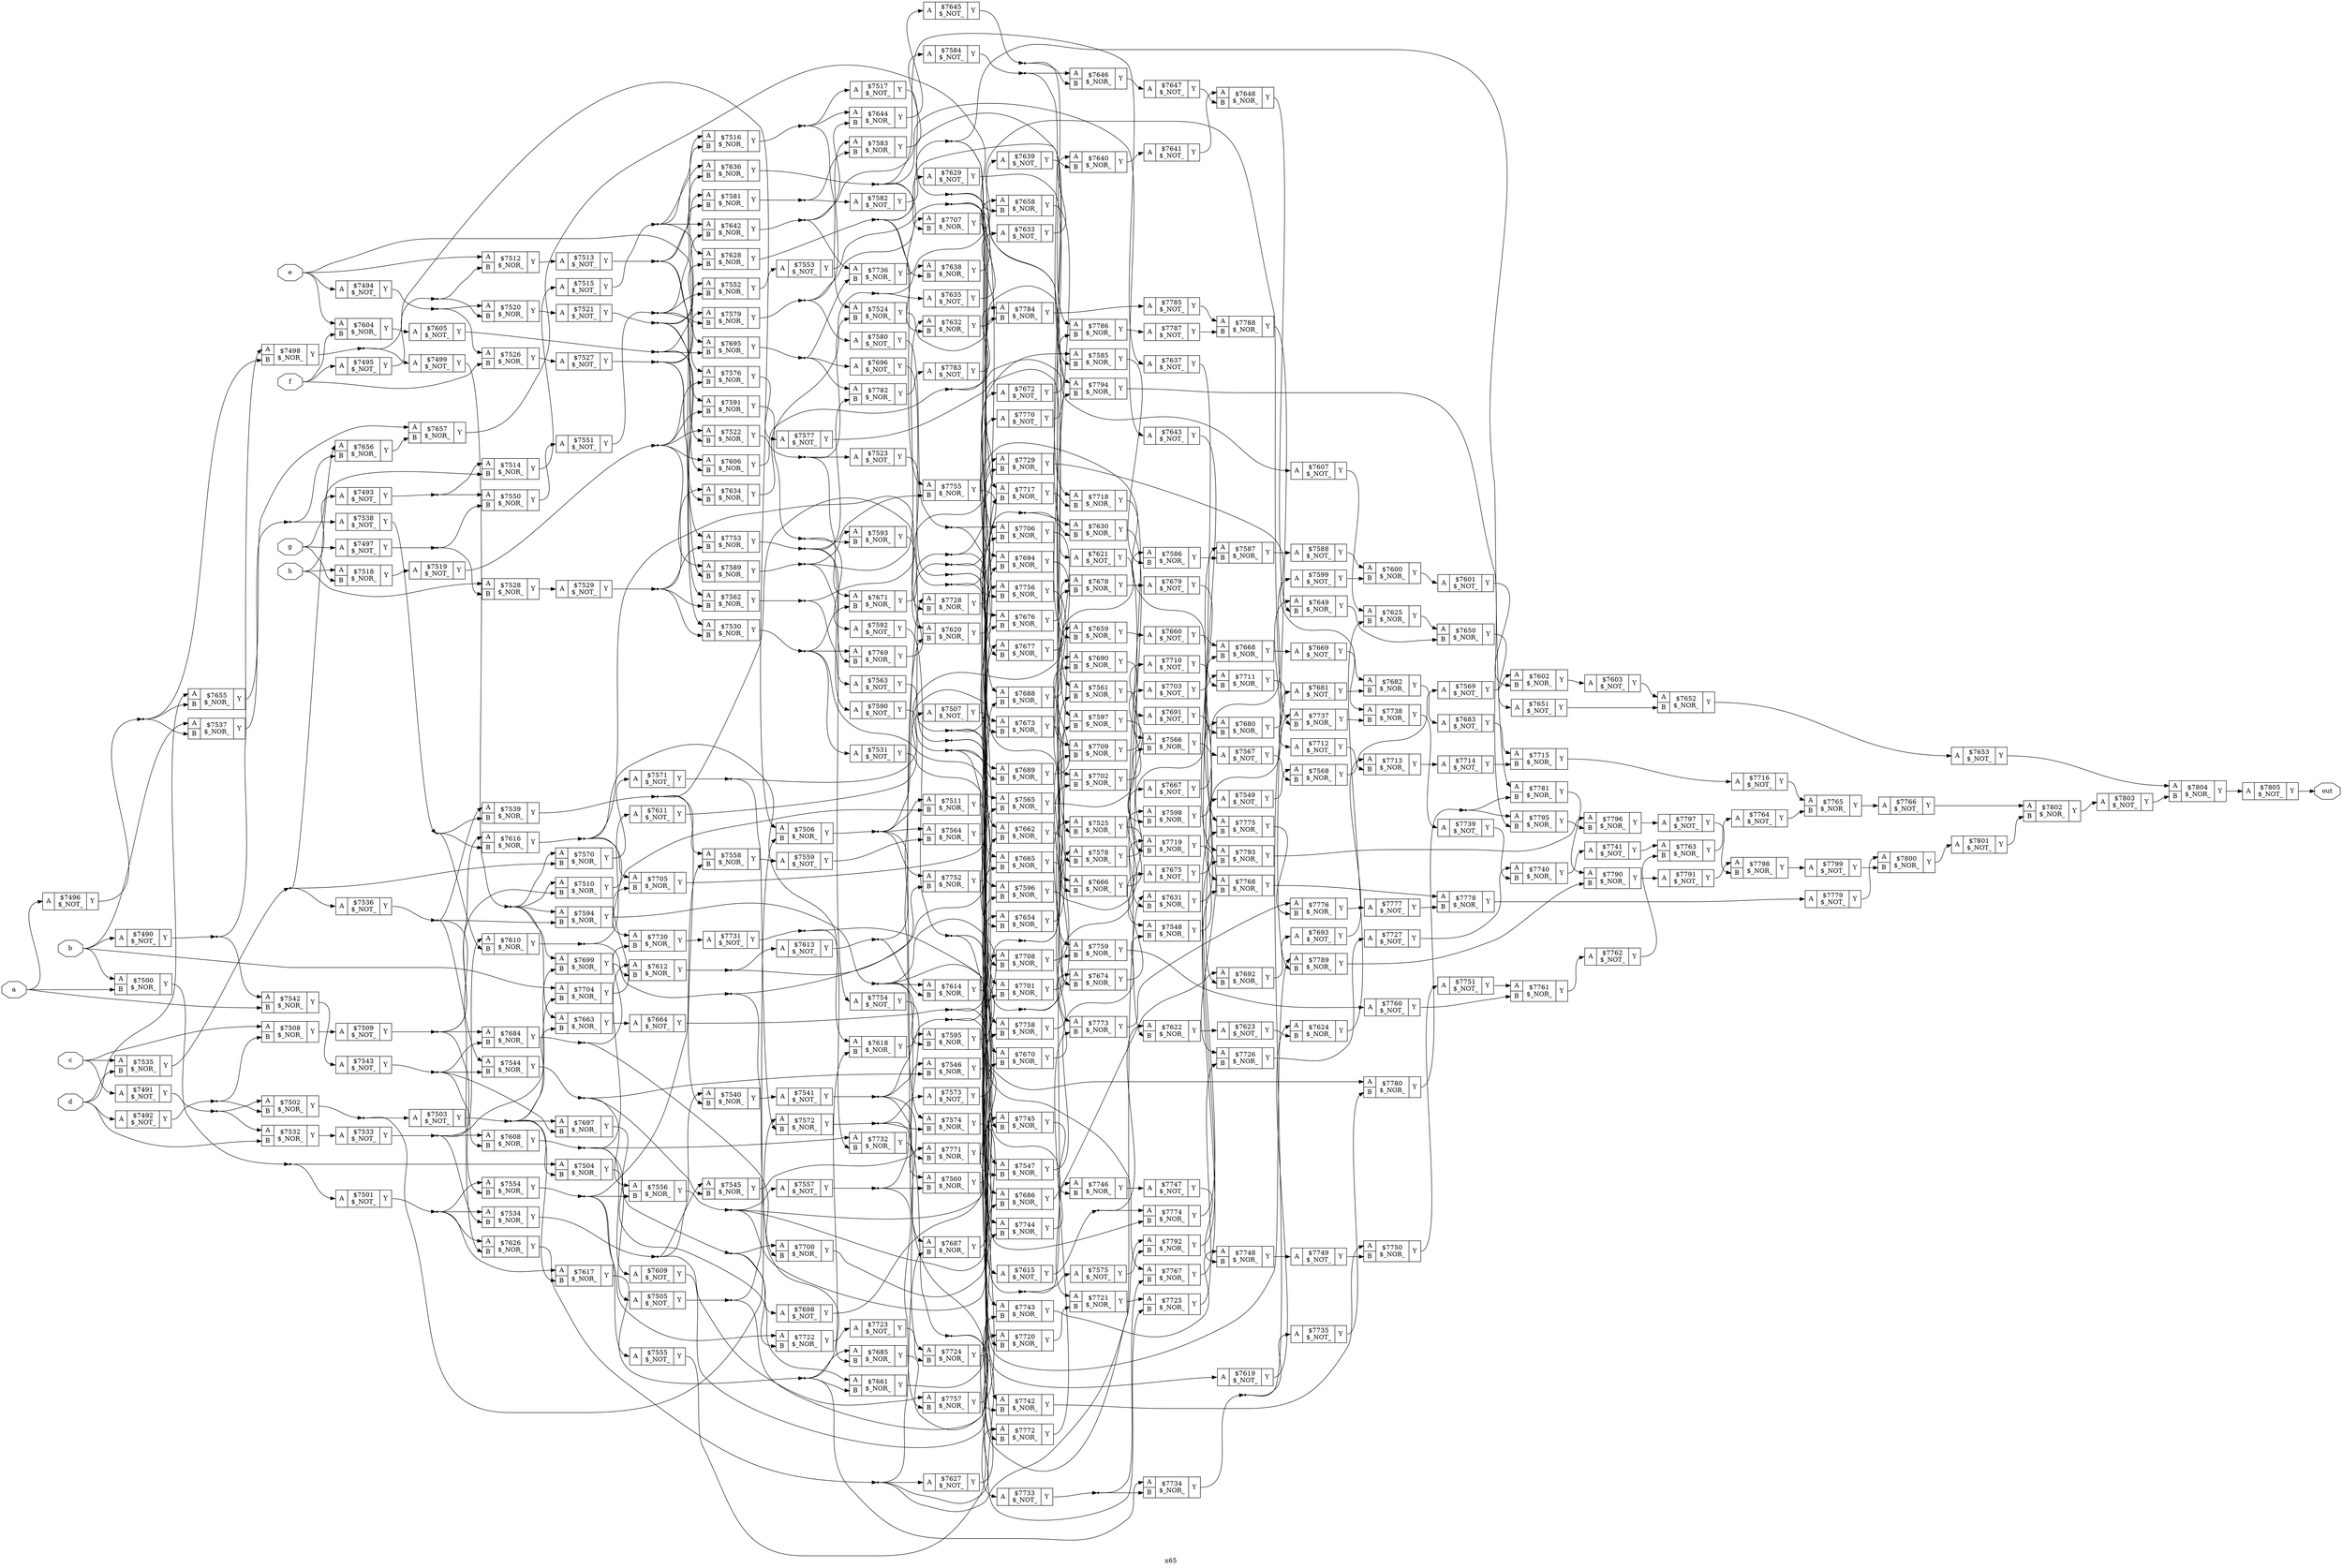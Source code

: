 digraph "x65" {
label="x65";
rankdir="LR";
remincross=true;
n316 [ shape=octagon, label="a", color="black", fontcolor="black" ];
n317 [ shape=octagon, label="b", color="black", fontcolor="black" ];
n318 [ shape=octagon, label="c", color="black", fontcolor="black" ];
n319 [ shape=octagon, label="d", color="black", fontcolor="black" ];
n320 [ shape=octagon, label="e", color="black", fontcolor="black" ];
n321 [ shape=octagon, label="f", color="black", fontcolor="black" ];
n322 [ shape=octagon, label="g", color="black", fontcolor="black" ];
n323 [ shape=octagon, label="h", color="black", fontcolor="black" ];
n324 [ shape=octagon, label="out", color="black", fontcolor="black" ];
c327 [ shape=record, label="{{<p325> A}|$7490\n$_NOT_|{<p326> Y}}" ];
c328 [ shape=record, label="{{<p325> A}|$7491\n$_NOT_|{<p326> Y}}" ];
c329 [ shape=record, label="{{<p325> A}|$7492\n$_NOT_|{<p326> Y}}" ];
c330 [ shape=record, label="{{<p325> A}|$7493\n$_NOT_|{<p326> Y}}" ];
c331 [ shape=record, label="{{<p325> A}|$7494\n$_NOT_|{<p326> Y}}" ];
c332 [ shape=record, label="{{<p325> A}|$7495\n$_NOT_|{<p326> Y}}" ];
c333 [ shape=record, label="{{<p325> A}|$7496\n$_NOT_|{<p326> Y}}" ];
c334 [ shape=record, label="{{<p325> A}|$7497\n$_NOT_|{<p326> Y}}" ];
c336 [ shape=record, label="{{<p325> A|<p335> B}|$7498\n$_NOR_|{<p326> Y}}" ];
c337 [ shape=record, label="{{<p325> A}|$7499\n$_NOT_|{<p326> Y}}" ];
c338 [ shape=record, label="{{<p325> A|<p335> B}|$7500\n$_NOR_|{<p326> Y}}" ];
c339 [ shape=record, label="{{<p325> A}|$7501\n$_NOT_|{<p326> Y}}" ];
c340 [ shape=record, label="{{<p325> A|<p335> B}|$7502\n$_NOR_|{<p326> Y}}" ];
c341 [ shape=record, label="{{<p325> A}|$7503\n$_NOT_|{<p326> Y}}" ];
c342 [ shape=record, label="{{<p325> A|<p335> B}|$7504\n$_NOR_|{<p326> Y}}" ];
c343 [ shape=record, label="{{<p325> A}|$7505\n$_NOT_|{<p326> Y}}" ];
c344 [ shape=record, label="{{<p325> A|<p335> B}|$7506\n$_NOR_|{<p326> Y}}" ];
c345 [ shape=record, label="{{<p325> A}|$7507\n$_NOT_|{<p326> Y}}" ];
c346 [ shape=record, label="{{<p325> A|<p335> B}|$7508\n$_NOR_|{<p326> Y}}" ];
c347 [ shape=record, label="{{<p325> A}|$7509\n$_NOT_|{<p326> Y}}" ];
c348 [ shape=record, label="{{<p325> A|<p335> B}|$7510\n$_NOR_|{<p326> Y}}" ];
c349 [ shape=record, label="{{<p325> A|<p335> B}|$7511\n$_NOR_|{<p326> Y}}" ];
c350 [ shape=record, label="{{<p325> A|<p335> B}|$7512\n$_NOR_|{<p326> Y}}" ];
c351 [ shape=record, label="{{<p325> A}|$7513\n$_NOT_|{<p326> Y}}" ];
c352 [ shape=record, label="{{<p325> A|<p335> B}|$7514\n$_NOR_|{<p326> Y}}" ];
c353 [ shape=record, label="{{<p325> A}|$7515\n$_NOT_|{<p326> Y}}" ];
c354 [ shape=record, label="{{<p325> A|<p335> B}|$7516\n$_NOR_|{<p326> Y}}" ];
c355 [ shape=record, label="{{<p325> A}|$7517\n$_NOT_|{<p326> Y}}" ];
c356 [ shape=record, label="{{<p325> A|<p335> B}|$7518\n$_NOR_|{<p326> Y}}" ];
c357 [ shape=record, label="{{<p325> A}|$7519\n$_NOT_|{<p326> Y}}" ];
c358 [ shape=record, label="{{<p325> A|<p335> B}|$7520\n$_NOR_|{<p326> Y}}" ];
c359 [ shape=record, label="{{<p325> A}|$7521\n$_NOT_|{<p326> Y}}" ];
c360 [ shape=record, label="{{<p325> A|<p335> B}|$7522\n$_NOR_|{<p326> Y}}" ];
c361 [ shape=record, label="{{<p325> A}|$7523\n$_NOT_|{<p326> Y}}" ];
c362 [ shape=record, label="{{<p325> A|<p335> B}|$7524\n$_NOR_|{<p326> Y}}" ];
c363 [ shape=record, label="{{<p325> A|<p335> B}|$7525\n$_NOR_|{<p326> Y}}" ];
c364 [ shape=record, label="{{<p325> A|<p335> B}|$7526\n$_NOR_|{<p326> Y}}" ];
c365 [ shape=record, label="{{<p325> A}|$7527\n$_NOT_|{<p326> Y}}" ];
c366 [ shape=record, label="{{<p325> A|<p335> B}|$7528\n$_NOR_|{<p326> Y}}" ];
c367 [ shape=record, label="{{<p325> A}|$7529\n$_NOT_|{<p326> Y}}" ];
c368 [ shape=record, label="{{<p325> A|<p335> B}|$7530\n$_NOR_|{<p326> Y}}" ];
c369 [ shape=record, label="{{<p325> A}|$7531\n$_NOT_|{<p326> Y}}" ];
c370 [ shape=record, label="{{<p325> A|<p335> B}|$7532\n$_NOR_|{<p326> Y}}" ];
c371 [ shape=record, label="{{<p325> A}|$7533\n$_NOT_|{<p326> Y}}" ];
c372 [ shape=record, label="{{<p325> A|<p335> B}|$7534\n$_NOR_|{<p326> Y}}" ];
c373 [ shape=record, label="{{<p325> A|<p335> B}|$7535\n$_NOR_|{<p326> Y}}" ];
c374 [ shape=record, label="{{<p325> A}|$7536\n$_NOT_|{<p326> Y}}" ];
c375 [ shape=record, label="{{<p325> A|<p335> B}|$7537\n$_NOR_|{<p326> Y}}" ];
c376 [ shape=record, label="{{<p325> A}|$7538\n$_NOT_|{<p326> Y}}" ];
c377 [ shape=record, label="{{<p325> A|<p335> B}|$7539\n$_NOR_|{<p326> Y}}" ];
c378 [ shape=record, label="{{<p325> A|<p335> B}|$7540\n$_NOR_|{<p326> Y}}" ];
c379 [ shape=record, label="{{<p325> A}|$7541\n$_NOT_|{<p326> Y}}" ];
c380 [ shape=record, label="{{<p325> A|<p335> B}|$7542\n$_NOR_|{<p326> Y}}" ];
c381 [ shape=record, label="{{<p325> A}|$7543\n$_NOT_|{<p326> Y}}" ];
c382 [ shape=record, label="{{<p325> A|<p335> B}|$7544\n$_NOR_|{<p326> Y}}" ];
c383 [ shape=record, label="{{<p325> A|<p335> B}|$7545\n$_NOR_|{<p326> Y}}" ];
c384 [ shape=record, label="{{<p325> A|<p335> B}|$7546\n$_NOR_|{<p326> Y}}" ];
c385 [ shape=record, label="{{<p325> A|<p335> B}|$7547\n$_NOR_|{<p326> Y}}" ];
c386 [ shape=record, label="{{<p325> A|<p335> B}|$7548\n$_NOR_|{<p326> Y}}" ];
c387 [ shape=record, label="{{<p325> A}|$7549\n$_NOT_|{<p326> Y}}" ];
c388 [ shape=record, label="{{<p325> A|<p335> B}|$7550\n$_NOR_|{<p326> Y}}" ];
c389 [ shape=record, label="{{<p325> A}|$7551\n$_NOT_|{<p326> Y}}" ];
c390 [ shape=record, label="{{<p325> A|<p335> B}|$7552\n$_NOR_|{<p326> Y}}" ];
c391 [ shape=record, label="{{<p325> A}|$7553\n$_NOT_|{<p326> Y}}" ];
c392 [ shape=record, label="{{<p325> A|<p335> B}|$7554\n$_NOR_|{<p326> Y}}" ];
c393 [ shape=record, label="{{<p325> A}|$7555\n$_NOT_|{<p326> Y}}" ];
c394 [ shape=record, label="{{<p325> A|<p335> B}|$7556\n$_NOR_|{<p326> Y}}" ];
c395 [ shape=record, label="{{<p325> A}|$7557\n$_NOT_|{<p326> Y}}" ];
c396 [ shape=record, label="{{<p325> A|<p335> B}|$7558\n$_NOR_|{<p326> Y}}" ];
c397 [ shape=record, label="{{<p325> A}|$7559\n$_NOT_|{<p326> Y}}" ];
c398 [ shape=record, label="{{<p325> A|<p335> B}|$7560\n$_NOR_|{<p326> Y}}" ];
c399 [ shape=record, label="{{<p325> A|<p335> B}|$7561\n$_NOR_|{<p326> Y}}" ];
c400 [ shape=record, label="{{<p325> A|<p335> B}|$7562\n$_NOR_|{<p326> Y}}" ];
c401 [ shape=record, label="{{<p325> A}|$7563\n$_NOT_|{<p326> Y}}" ];
c402 [ shape=record, label="{{<p325> A|<p335> B}|$7564\n$_NOR_|{<p326> Y}}" ];
c403 [ shape=record, label="{{<p325> A|<p335> B}|$7565\n$_NOR_|{<p326> Y}}" ];
c404 [ shape=record, label="{{<p325> A|<p335> B}|$7566\n$_NOR_|{<p326> Y}}" ];
c405 [ shape=record, label="{{<p325> A}|$7567\n$_NOT_|{<p326> Y}}" ];
c406 [ shape=record, label="{{<p325> A|<p335> B}|$7568\n$_NOR_|{<p326> Y}}" ];
c407 [ shape=record, label="{{<p325> A}|$7569\n$_NOT_|{<p326> Y}}" ];
c408 [ shape=record, label="{{<p325> A|<p335> B}|$7570\n$_NOR_|{<p326> Y}}" ];
c409 [ shape=record, label="{{<p325> A}|$7571\n$_NOT_|{<p326> Y}}" ];
c410 [ shape=record, label="{{<p325> A|<p335> B}|$7572\n$_NOR_|{<p326> Y}}" ];
c411 [ shape=record, label="{{<p325> A}|$7573\n$_NOT_|{<p326> Y}}" ];
c412 [ shape=record, label="{{<p325> A|<p335> B}|$7574\n$_NOR_|{<p326> Y}}" ];
c413 [ shape=record, label="{{<p325> A}|$7575\n$_NOT_|{<p326> Y}}" ];
c414 [ shape=record, label="{{<p325> A|<p335> B}|$7576\n$_NOR_|{<p326> Y}}" ];
c415 [ shape=record, label="{{<p325> A}|$7577\n$_NOT_|{<p326> Y}}" ];
c416 [ shape=record, label="{{<p325> A|<p335> B}|$7578\n$_NOR_|{<p326> Y}}" ];
c417 [ shape=record, label="{{<p325> A|<p335> B}|$7579\n$_NOR_|{<p326> Y}}" ];
c418 [ shape=record, label="{{<p325> A}|$7580\n$_NOT_|{<p326> Y}}" ];
c419 [ shape=record, label="{{<p325> A|<p335> B}|$7581\n$_NOR_|{<p326> Y}}" ];
c420 [ shape=record, label="{{<p325> A}|$7582\n$_NOT_|{<p326> Y}}" ];
c421 [ shape=record, label="{{<p325> A|<p335> B}|$7583\n$_NOR_|{<p326> Y}}" ];
c422 [ shape=record, label="{{<p325> A}|$7584\n$_NOT_|{<p326> Y}}" ];
c423 [ shape=record, label="{{<p325> A|<p335> B}|$7585\n$_NOR_|{<p326> Y}}" ];
c424 [ shape=record, label="{{<p325> A|<p335> B}|$7586\n$_NOR_|{<p326> Y}}" ];
c425 [ shape=record, label="{{<p325> A|<p335> B}|$7587\n$_NOR_|{<p326> Y}}" ];
c426 [ shape=record, label="{{<p325> A}|$7588\n$_NOT_|{<p326> Y}}" ];
c427 [ shape=record, label="{{<p325> A|<p335> B}|$7589\n$_NOR_|{<p326> Y}}" ];
c428 [ shape=record, label="{{<p325> A}|$7590\n$_NOT_|{<p326> Y}}" ];
c429 [ shape=record, label="{{<p325> A|<p335> B}|$7591\n$_NOR_|{<p326> Y}}" ];
c430 [ shape=record, label="{{<p325> A}|$7592\n$_NOT_|{<p326> Y}}" ];
c431 [ shape=record, label="{{<p325> A|<p335> B}|$7593\n$_NOR_|{<p326> Y}}" ];
c432 [ shape=record, label="{{<p325> A|<p335> B}|$7594\n$_NOR_|{<p326> Y}}" ];
c433 [ shape=record, label="{{<p325> A|<p335> B}|$7595\n$_NOR_|{<p326> Y}}" ];
c434 [ shape=record, label="{{<p325> A|<p335> B}|$7596\n$_NOR_|{<p326> Y}}" ];
c435 [ shape=record, label="{{<p325> A|<p335> B}|$7597\n$_NOR_|{<p326> Y}}" ];
c436 [ shape=record, label="{{<p325> A|<p335> B}|$7598\n$_NOR_|{<p326> Y}}" ];
c437 [ shape=record, label="{{<p325> A}|$7599\n$_NOT_|{<p326> Y}}" ];
c438 [ shape=record, label="{{<p325> A|<p335> B}|$7600\n$_NOR_|{<p326> Y}}" ];
c439 [ shape=record, label="{{<p325> A}|$7601\n$_NOT_|{<p326> Y}}" ];
c440 [ shape=record, label="{{<p325> A|<p335> B}|$7602\n$_NOR_|{<p326> Y}}" ];
c441 [ shape=record, label="{{<p325> A}|$7603\n$_NOT_|{<p326> Y}}" ];
c442 [ shape=record, label="{{<p325> A|<p335> B}|$7604\n$_NOR_|{<p326> Y}}" ];
c443 [ shape=record, label="{{<p325> A}|$7605\n$_NOT_|{<p326> Y}}" ];
c444 [ shape=record, label="{{<p325> A|<p335> B}|$7606\n$_NOR_|{<p326> Y}}" ];
c445 [ shape=record, label="{{<p325> A}|$7607\n$_NOT_|{<p326> Y}}" ];
c446 [ shape=record, label="{{<p325> A|<p335> B}|$7608\n$_NOR_|{<p326> Y}}" ];
c447 [ shape=record, label="{{<p325> A}|$7609\n$_NOT_|{<p326> Y}}" ];
c448 [ shape=record, label="{{<p325> A|<p335> B}|$7610\n$_NOR_|{<p326> Y}}" ];
c449 [ shape=record, label="{{<p325> A}|$7611\n$_NOT_|{<p326> Y}}" ];
c450 [ shape=record, label="{{<p325> A|<p335> B}|$7612\n$_NOR_|{<p326> Y}}" ];
c451 [ shape=record, label="{{<p325> A}|$7613\n$_NOT_|{<p326> Y}}" ];
c452 [ shape=record, label="{{<p325> A|<p335> B}|$7614\n$_NOR_|{<p326> Y}}" ];
c453 [ shape=record, label="{{<p325> A}|$7615\n$_NOT_|{<p326> Y}}" ];
c454 [ shape=record, label="{{<p325> A|<p335> B}|$7616\n$_NOR_|{<p326> Y}}" ];
c455 [ shape=record, label="{{<p325> A|<p335> B}|$7617\n$_NOR_|{<p326> Y}}" ];
c456 [ shape=record, label="{{<p325> A|<p335> B}|$7618\n$_NOR_|{<p326> Y}}" ];
c457 [ shape=record, label="{{<p325> A}|$7619\n$_NOT_|{<p326> Y}}" ];
c458 [ shape=record, label="{{<p325> A|<p335> B}|$7620\n$_NOR_|{<p326> Y}}" ];
c459 [ shape=record, label="{{<p325> A}|$7621\n$_NOT_|{<p326> Y}}" ];
c460 [ shape=record, label="{{<p325> A|<p335> B}|$7622\n$_NOR_|{<p326> Y}}" ];
c461 [ shape=record, label="{{<p325> A}|$7623\n$_NOT_|{<p326> Y}}" ];
c462 [ shape=record, label="{{<p325> A|<p335> B}|$7624\n$_NOR_|{<p326> Y}}" ];
c463 [ shape=record, label="{{<p325> A|<p335> B}|$7625\n$_NOR_|{<p326> Y}}" ];
c464 [ shape=record, label="{{<p325> A|<p335> B}|$7626\n$_NOR_|{<p326> Y}}" ];
c465 [ shape=record, label="{{<p325> A}|$7627\n$_NOT_|{<p326> Y}}" ];
c466 [ shape=record, label="{{<p325> A|<p335> B}|$7628\n$_NOR_|{<p326> Y}}" ];
c467 [ shape=record, label="{{<p325> A}|$7629\n$_NOT_|{<p326> Y}}" ];
c468 [ shape=record, label="{{<p325> A|<p335> B}|$7630\n$_NOR_|{<p326> Y}}" ];
c469 [ shape=record, label="{{<p325> A|<p335> B}|$7631\n$_NOR_|{<p326> Y}}" ];
c470 [ shape=record, label="{{<p325> A|<p335> B}|$7632\n$_NOR_|{<p326> Y}}" ];
c471 [ shape=record, label="{{<p325> A}|$7633\n$_NOT_|{<p326> Y}}" ];
c472 [ shape=record, label="{{<p325> A|<p335> B}|$7634\n$_NOR_|{<p326> Y}}" ];
c473 [ shape=record, label="{{<p325> A}|$7635\n$_NOT_|{<p326> Y}}" ];
c474 [ shape=record, label="{{<p325> A|<p335> B}|$7636\n$_NOR_|{<p326> Y}}" ];
c475 [ shape=record, label="{{<p325> A}|$7637\n$_NOT_|{<p326> Y}}" ];
c476 [ shape=record, label="{{<p325> A|<p335> B}|$7638\n$_NOR_|{<p326> Y}}" ];
c477 [ shape=record, label="{{<p325> A}|$7639\n$_NOT_|{<p326> Y}}" ];
c478 [ shape=record, label="{{<p325> A|<p335> B}|$7640\n$_NOR_|{<p326> Y}}" ];
c479 [ shape=record, label="{{<p325> A}|$7641\n$_NOT_|{<p326> Y}}" ];
c480 [ shape=record, label="{{<p325> A|<p335> B}|$7642\n$_NOR_|{<p326> Y}}" ];
c481 [ shape=record, label="{{<p325> A}|$7643\n$_NOT_|{<p326> Y}}" ];
c482 [ shape=record, label="{{<p325> A|<p335> B}|$7644\n$_NOR_|{<p326> Y}}" ];
c483 [ shape=record, label="{{<p325> A}|$7645\n$_NOT_|{<p326> Y}}" ];
c484 [ shape=record, label="{{<p325> A|<p335> B}|$7646\n$_NOR_|{<p326> Y}}" ];
c485 [ shape=record, label="{{<p325> A}|$7647\n$_NOT_|{<p326> Y}}" ];
c486 [ shape=record, label="{{<p325> A|<p335> B}|$7648\n$_NOR_|{<p326> Y}}" ];
c487 [ shape=record, label="{{<p325> A|<p335> B}|$7649\n$_NOR_|{<p326> Y}}" ];
c488 [ shape=record, label="{{<p325> A|<p335> B}|$7650\n$_NOR_|{<p326> Y}}" ];
c489 [ shape=record, label="{{<p325> A}|$7651\n$_NOT_|{<p326> Y}}" ];
c490 [ shape=record, label="{{<p325> A|<p335> B}|$7652\n$_NOR_|{<p326> Y}}" ];
c491 [ shape=record, label="{{<p325> A}|$7653\n$_NOT_|{<p326> Y}}" ];
c492 [ shape=record, label="{{<p325> A|<p335> B}|$7654\n$_NOR_|{<p326> Y}}" ];
c493 [ shape=record, label="{{<p325> A|<p335> B}|$7655\n$_NOR_|{<p326> Y}}" ];
c494 [ shape=record, label="{{<p325> A|<p335> B}|$7656\n$_NOR_|{<p326> Y}}" ];
c495 [ shape=record, label="{{<p325> A|<p335> B}|$7657\n$_NOR_|{<p326> Y}}" ];
c496 [ shape=record, label="{{<p325> A|<p335> B}|$7658\n$_NOR_|{<p326> Y}}" ];
c497 [ shape=record, label="{{<p325> A|<p335> B}|$7659\n$_NOR_|{<p326> Y}}" ];
c498 [ shape=record, label="{{<p325> A}|$7660\n$_NOT_|{<p326> Y}}" ];
c499 [ shape=record, label="{{<p325> A|<p335> B}|$7661\n$_NOR_|{<p326> Y}}" ];
c500 [ shape=record, label="{{<p325> A|<p335> B}|$7662\n$_NOR_|{<p326> Y}}" ];
c501 [ shape=record, label="{{<p325> A|<p335> B}|$7663\n$_NOR_|{<p326> Y}}" ];
c502 [ shape=record, label="{{<p325> A}|$7664\n$_NOT_|{<p326> Y}}" ];
c503 [ shape=record, label="{{<p325> A|<p335> B}|$7665\n$_NOR_|{<p326> Y}}" ];
c504 [ shape=record, label="{{<p325> A|<p335> B}|$7666\n$_NOR_|{<p326> Y}}" ];
c505 [ shape=record, label="{{<p325> A}|$7667\n$_NOT_|{<p326> Y}}" ];
c506 [ shape=record, label="{{<p325> A|<p335> B}|$7668\n$_NOR_|{<p326> Y}}" ];
c507 [ shape=record, label="{{<p325> A}|$7669\n$_NOT_|{<p326> Y}}" ];
c508 [ shape=record, label="{{<p325> A|<p335> B}|$7670\n$_NOR_|{<p326> Y}}" ];
c509 [ shape=record, label="{{<p325> A|<p335> B}|$7671\n$_NOR_|{<p326> Y}}" ];
c510 [ shape=record, label="{{<p325> A}|$7672\n$_NOT_|{<p326> Y}}" ];
c511 [ shape=record, label="{{<p325> A|<p335> B}|$7673\n$_NOR_|{<p326> Y}}" ];
c512 [ shape=record, label="{{<p325> A|<p335> B}|$7674\n$_NOR_|{<p326> Y}}" ];
c513 [ shape=record, label="{{<p325> A}|$7675\n$_NOT_|{<p326> Y}}" ];
c514 [ shape=record, label="{{<p325> A|<p335> B}|$7676\n$_NOR_|{<p326> Y}}" ];
c515 [ shape=record, label="{{<p325> A|<p335> B}|$7677\n$_NOR_|{<p326> Y}}" ];
c516 [ shape=record, label="{{<p325> A|<p335> B}|$7678\n$_NOR_|{<p326> Y}}" ];
c517 [ shape=record, label="{{<p325> A}|$7679\n$_NOT_|{<p326> Y}}" ];
c518 [ shape=record, label="{{<p325> A|<p335> B}|$7680\n$_NOR_|{<p326> Y}}" ];
c519 [ shape=record, label="{{<p325> A}|$7681\n$_NOT_|{<p326> Y}}" ];
c520 [ shape=record, label="{{<p325> A|<p335> B}|$7682\n$_NOR_|{<p326> Y}}" ];
c521 [ shape=record, label="{{<p325> A}|$7683\n$_NOT_|{<p326> Y}}" ];
c522 [ shape=record, label="{{<p325> A|<p335> B}|$7684\n$_NOR_|{<p326> Y}}" ];
c523 [ shape=record, label="{{<p325> A|<p335> B}|$7685\n$_NOR_|{<p326> Y}}" ];
c524 [ shape=record, label="{{<p325> A|<p335> B}|$7686\n$_NOR_|{<p326> Y}}" ];
c525 [ shape=record, label="{{<p325> A|<p335> B}|$7687\n$_NOR_|{<p326> Y}}" ];
c526 [ shape=record, label="{{<p325> A|<p335> B}|$7688\n$_NOR_|{<p326> Y}}" ];
c527 [ shape=record, label="{{<p325> A|<p335> B}|$7689\n$_NOR_|{<p326> Y}}" ];
c528 [ shape=record, label="{{<p325> A|<p335> B}|$7690\n$_NOR_|{<p326> Y}}" ];
c529 [ shape=record, label="{{<p325> A}|$7691\n$_NOT_|{<p326> Y}}" ];
c530 [ shape=record, label="{{<p325> A|<p335> B}|$7692\n$_NOR_|{<p326> Y}}" ];
c531 [ shape=record, label="{{<p325> A}|$7693\n$_NOT_|{<p326> Y}}" ];
c532 [ shape=record, label="{{<p325> A|<p335> B}|$7694\n$_NOR_|{<p326> Y}}" ];
c533 [ shape=record, label="{{<p325> A|<p335> B}|$7695\n$_NOR_|{<p326> Y}}" ];
c534 [ shape=record, label="{{<p325> A}|$7696\n$_NOT_|{<p326> Y}}" ];
c535 [ shape=record, label="{{<p325> A|<p335> B}|$7697\n$_NOR_|{<p326> Y}}" ];
c536 [ shape=record, label="{{<p325> A}|$7698\n$_NOT_|{<p326> Y}}" ];
c537 [ shape=record, label="{{<p325> A|<p335> B}|$7699\n$_NOR_|{<p326> Y}}" ];
c538 [ shape=record, label="{{<p325> A|<p335> B}|$7700\n$_NOR_|{<p326> Y}}" ];
c539 [ shape=record, label="{{<p325> A|<p335> B}|$7701\n$_NOR_|{<p326> Y}}" ];
c540 [ shape=record, label="{{<p325> A|<p335> B}|$7702\n$_NOR_|{<p326> Y}}" ];
c541 [ shape=record, label="{{<p325> A}|$7703\n$_NOT_|{<p326> Y}}" ];
c542 [ shape=record, label="{{<p325> A|<p335> B}|$7704\n$_NOR_|{<p326> Y}}" ];
c543 [ shape=record, label="{{<p325> A|<p335> B}|$7705\n$_NOR_|{<p326> Y}}" ];
c544 [ shape=record, label="{{<p325> A|<p335> B}|$7706\n$_NOR_|{<p326> Y}}" ];
c545 [ shape=record, label="{{<p325> A|<p335> B}|$7707\n$_NOR_|{<p326> Y}}" ];
c546 [ shape=record, label="{{<p325> A|<p335> B}|$7708\n$_NOR_|{<p326> Y}}" ];
c547 [ shape=record, label="{{<p325> A|<p335> B}|$7709\n$_NOR_|{<p326> Y}}" ];
c548 [ shape=record, label="{{<p325> A}|$7710\n$_NOT_|{<p326> Y}}" ];
c549 [ shape=record, label="{{<p325> A|<p335> B}|$7711\n$_NOR_|{<p326> Y}}" ];
c550 [ shape=record, label="{{<p325> A}|$7712\n$_NOT_|{<p326> Y}}" ];
c551 [ shape=record, label="{{<p325> A|<p335> B}|$7713\n$_NOR_|{<p326> Y}}" ];
c552 [ shape=record, label="{{<p325> A}|$7714\n$_NOT_|{<p326> Y}}" ];
c553 [ shape=record, label="{{<p325> A|<p335> B}|$7715\n$_NOR_|{<p326> Y}}" ];
c554 [ shape=record, label="{{<p325> A}|$7716\n$_NOT_|{<p326> Y}}" ];
c555 [ shape=record, label="{{<p325> A|<p335> B}|$7717\n$_NOR_|{<p326> Y}}" ];
c556 [ shape=record, label="{{<p325> A|<p335> B}|$7718\n$_NOR_|{<p326> Y}}" ];
c557 [ shape=record, label="{{<p325> A|<p335> B}|$7719\n$_NOR_|{<p326> Y}}" ];
c558 [ shape=record, label="{{<p325> A|<p335> B}|$7720\n$_NOR_|{<p326> Y}}" ];
c559 [ shape=record, label="{{<p325> A|<p335> B}|$7721\n$_NOR_|{<p326> Y}}" ];
c560 [ shape=record, label="{{<p325> A|<p335> B}|$7722\n$_NOR_|{<p326> Y}}" ];
c561 [ shape=record, label="{{<p325> A}|$7723\n$_NOT_|{<p326> Y}}" ];
c562 [ shape=record, label="{{<p325> A|<p335> B}|$7724\n$_NOR_|{<p326> Y}}" ];
c563 [ shape=record, label="{{<p325> A|<p335> B}|$7725\n$_NOR_|{<p326> Y}}" ];
c564 [ shape=record, label="{{<p325> A|<p335> B}|$7726\n$_NOR_|{<p326> Y}}" ];
c565 [ shape=record, label="{{<p325> A}|$7727\n$_NOT_|{<p326> Y}}" ];
c566 [ shape=record, label="{{<p325> A|<p335> B}|$7728\n$_NOR_|{<p326> Y}}" ];
c567 [ shape=record, label="{{<p325> A|<p335> B}|$7729\n$_NOR_|{<p326> Y}}" ];
c568 [ shape=record, label="{{<p325> A|<p335> B}|$7730\n$_NOR_|{<p326> Y}}" ];
c569 [ shape=record, label="{{<p325> A}|$7731\n$_NOT_|{<p326> Y}}" ];
c570 [ shape=record, label="{{<p325> A|<p335> B}|$7732\n$_NOR_|{<p326> Y}}" ];
c571 [ shape=record, label="{{<p325> A}|$7733\n$_NOT_|{<p326> Y}}" ];
c572 [ shape=record, label="{{<p325> A|<p335> B}|$7734\n$_NOR_|{<p326> Y}}" ];
c573 [ shape=record, label="{{<p325> A}|$7735\n$_NOT_|{<p326> Y}}" ];
c574 [ shape=record, label="{{<p325> A|<p335> B}|$7736\n$_NOR_|{<p326> Y}}" ];
c575 [ shape=record, label="{{<p325> A|<p335> B}|$7737\n$_NOR_|{<p326> Y}}" ];
c576 [ shape=record, label="{{<p325> A|<p335> B}|$7738\n$_NOR_|{<p326> Y}}" ];
c577 [ shape=record, label="{{<p325> A}|$7739\n$_NOT_|{<p326> Y}}" ];
c578 [ shape=record, label="{{<p325> A|<p335> B}|$7740\n$_NOR_|{<p326> Y}}" ];
c579 [ shape=record, label="{{<p325> A}|$7741\n$_NOT_|{<p326> Y}}" ];
c580 [ shape=record, label="{{<p325> A|<p335> B}|$7742\n$_NOR_|{<p326> Y}}" ];
c581 [ shape=record, label="{{<p325> A|<p335> B}|$7743\n$_NOR_|{<p326> Y}}" ];
c582 [ shape=record, label="{{<p325> A|<p335> B}|$7744\n$_NOR_|{<p326> Y}}" ];
c583 [ shape=record, label="{{<p325> A|<p335> B}|$7745\n$_NOR_|{<p326> Y}}" ];
c584 [ shape=record, label="{{<p325> A|<p335> B}|$7746\n$_NOR_|{<p326> Y}}" ];
c585 [ shape=record, label="{{<p325> A}|$7747\n$_NOT_|{<p326> Y}}" ];
c586 [ shape=record, label="{{<p325> A|<p335> B}|$7748\n$_NOR_|{<p326> Y}}" ];
c587 [ shape=record, label="{{<p325> A}|$7749\n$_NOT_|{<p326> Y}}" ];
c588 [ shape=record, label="{{<p325> A|<p335> B}|$7750\n$_NOR_|{<p326> Y}}" ];
c589 [ shape=record, label="{{<p325> A}|$7751\n$_NOT_|{<p326> Y}}" ];
c590 [ shape=record, label="{{<p325> A|<p335> B}|$7752\n$_NOR_|{<p326> Y}}" ];
c591 [ shape=record, label="{{<p325> A|<p335> B}|$7753\n$_NOR_|{<p326> Y}}" ];
c592 [ shape=record, label="{{<p325> A}|$7754\n$_NOT_|{<p326> Y}}" ];
c593 [ shape=record, label="{{<p325> A|<p335> B}|$7755\n$_NOR_|{<p326> Y}}" ];
c594 [ shape=record, label="{{<p325> A|<p335> B}|$7756\n$_NOR_|{<p326> Y}}" ];
c595 [ shape=record, label="{{<p325> A|<p335> B}|$7757\n$_NOR_|{<p326> Y}}" ];
c596 [ shape=record, label="{{<p325> A|<p335> B}|$7758\n$_NOR_|{<p326> Y}}" ];
c597 [ shape=record, label="{{<p325> A|<p335> B}|$7759\n$_NOR_|{<p326> Y}}" ];
c598 [ shape=record, label="{{<p325> A}|$7760\n$_NOT_|{<p326> Y}}" ];
c599 [ shape=record, label="{{<p325> A|<p335> B}|$7761\n$_NOR_|{<p326> Y}}" ];
c600 [ shape=record, label="{{<p325> A}|$7762\n$_NOT_|{<p326> Y}}" ];
c601 [ shape=record, label="{{<p325> A|<p335> B}|$7763\n$_NOR_|{<p326> Y}}" ];
c602 [ shape=record, label="{{<p325> A}|$7764\n$_NOT_|{<p326> Y}}" ];
c603 [ shape=record, label="{{<p325> A|<p335> B}|$7765\n$_NOR_|{<p326> Y}}" ];
c604 [ shape=record, label="{{<p325> A}|$7766\n$_NOT_|{<p326> Y}}" ];
c605 [ shape=record, label="{{<p325> A|<p335> B}|$7767\n$_NOR_|{<p326> Y}}" ];
c606 [ shape=record, label="{{<p325> A|<p335> B}|$7768\n$_NOR_|{<p326> Y}}" ];
c607 [ shape=record, label="{{<p325> A|<p335> B}|$7769\n$_NOR_|{<p326> Y}}" ];
c608 [ shape=record, label="{{<p325> A}|$7770\n$_NOT_|{<p326> Y}}" ];
c609 [ shape=record, label="{{<p325> A|<p335> B}|$7771\n$_NOR_|{<p326> Y}}" ];
c610 [ shape=record, label="{{<p325> A|<p335> B}|$7772\n$_NOR_|{<p326> Y}}" ];
c611 [ shape=record, label="{{<p325> A|<p335> B}|$7773\n$_NOR_|{<p326> Y}}" ];
c612 [ shape=record, label="{{<p325> A|<p335> B}|$7774\n$_NOR_|{<p326> Y}}" ];
c613 [ shape=record, label="{{<p325> A|<p335> B}|$7775\n$_NOR_|{<p326> Y}}" ];
c614 [ shape=record, label="{{<p325> A|<p335> B}|$7776\n$_NOR_|{<p326> Y}}" ];
c615 [ shape=record, label="{{<p325> A}|$7777\n$_NOT_|{<p326> Y}}" ];
c616 [ shape=record, label="{{<p325> A|<p335> B}|$7778\n$_NOR_|{<p326> Y}}" ];
c617 [ shape=record, label="{{<p325> A}|$7779\n$_NOT_|{<p326> Y}}" ];
c618 [ shape=record, label="{{<p325> A|<p335> B}|$7780\n$_NOR_|{<p326> Y}}" ];
c619 [ shape=record, label="{{<p325> A|<p335> B}|$7781\n$_NOR_|{<p326> Y}}" ];
c620 [ shape=record, label="{{<p325> A|<p335> B}|$7782\n$_NOR_|{<p326> Y}}" ];
c621 [ shape=record, label="{{<p325> A}|$7783\n$_NOT_|{<p326> Y}}" ];
c622 [ shape=record, label="{{<p325> A|<p335> B}|$7784\n$_NOR_|{<p326> Y}}" ];
c623 [ shape=record, label="{{<p325> A}|$7785\n$_NOT_|{<p326> Y}}" ];
c624 [ shape=record, label="{{<p325> A|<p335> B}|$7786\n$_NOR_|{<p326> Y}}" ];
c625 [ shape=record, label="{{<p325> A}|$7787\n$_NOT_|{<p326> Y}}" ];
c626 [ shape=record, label="{{<p325> A|<p335> B}|$7788\n$_NOR_|{<p326> Y}}" ];
c627 [ shape=record, label="{{<p325> A|<p335> B}|$7789\n$_NOR_|{<p326> Y}}" ];
c628 [ shape=record, label="{{<p325> A|<p335> B}|$7790\n$_NOR_|{<p326> Y}}" ];
c629 [ shape=record, label="{{<p325> A}|$7791\n$_NOT_|{<p326> Y}}" ];
c630 [ shape=record, label="{{<p325> A|<p335> B}|$7792\n$_NOR_|{<p326> Y}}" ];
c631 [ shape=record, label="{{<p325> A|<p335> B}|$7793\n$_NOR_|{<p326> Y}}" ];
c632 [ shape=record, label="{{<p325> A|<p335> B}|$7794\n$_NOR_|{<p326> Y}}" ];
c633 [ shape=record, label="{{<p325> A|<p335> B}|$7795\n$_NOR_|{<p326> Y}}" ];
c634 [ shape=record, label="{{<p325> A|<p335> B}|$7796\n$_NOR_|{<p326> Y}}" ];
c635 [ shape=record, label="{{<p325> A}|$7797\n$_NOT_|{<p326> Y}}" ];
c636 [ shape=record, label="{{<p325> A|<p335> B}|$7798\n$_NOR_|{<p326> Y}}" ];
c637 [ shape=record, label="{{<p325> A}|$7799\n$_NOT_|{<p326> Y}}" ];
c638 [ shape=record, label="{{<p325> A|<p335> B}|$7800\n$_NOR_|{<p326> Y}}" ];
c639 [ shape=record, label="{{<p325> A}|$7801\n$_NOT_|{<p326> Y}}" ];
c640 [ shape=record, label="{{<p325> A|<p335> B}|$7802\n$_NOR_|{<p326> Y}}" ];
c641 [ shape=record, label="{{<p325> A}|$7803\n$_NOT_|{<p326> Y}}" ];
c642 [ shape=record, label="{{<p325> A|<p335> B}|$7804\n$_NOR_|{<p326> Y}}" ];
c643 [ shape=record, label="{{<p325> A}|$7805\n$_NOT_|{<p326> Y}}" ];
n1 [ shape=point ];
c418:p326:e -> n1:w [color="black", label=""];
n1:e -> c514:p325:w [color="black", label=""];
n1:e -> c544:p325:w [color="black", label=""];
n10 [ shape=point ];
c427:p326:e -> n10:w [color="black", label=""];
n10:e -> c428:p325:w [color="black", label=""];
n10:e -> c431:p325:w [color="black", label=""];
n10:e -> c470:p325:w [color="black", label=""];
c508:p326:e -> c512:p325:w [color="black", label=""];
n101 [ shape=point ];
c509:p326:e -> n101:w [color="black", label=""];
n101:e -> c510:p325:w [color="black", label=""];
n101:e -> c511:p335:w [color="black", label=""];
c510:p326:e -> c624:p335:w [color="black", label=""];
c511:p326:e -> c512:p335:w [color="black", label=""];
c512:p326:e -> c513:p325:w [color="black", label=""];
c513:p326:e -> c518:p325:w [color="black", label=""];
c514:p326:e -> c516:p325:w [color="black", label=""];
c515:p326:e -> c516:p335:w [color="black", label=""];
c516:p326:e -> c517:p325:w [color="black", label=""];
c517:p326:e -> c518:p335:w [color="black", label=""];
n11 [ shape=point ];
c327:p326:e -> n11:w [color="black", label=""];
n11:e -> c336:p325:w [color="black", label=""];
n11:e -> c380:p325:w [color="black", label=""];
n110 [ shape=point ];
c337:p326:e -> n110:w [color="black", label=""];
n110:e -> c348:p325:w [color="black", label=""];
n110:e -> c408:p325:w [color="black", label=""];
n110:e -> c432:p325:w [color="black", label=""];
n110:e -> c501:p325:w [color="black", label=""];
n110:e -> c537:p325:w [color="black", label=""];
c518:p326:e -> c519:p325:w [color="black", label=""];
c519:p326:e -> c520:p335:w [color="black", label=""];
c520:p326:e -> c521:p325:w [color="black", label=""];
c521:p326:e -> c553:p325:w [color="black", label=""];
n115 [ shape=point ];
c522:p326:e -> n115:w [color="black", label=""];
n115:e -> c523:p335:w [color="black", label=""];
n115:e -> c568:p335:w [color="black", label=""];
c523:p326:e -> c524:p335:w [color="black", label=""];
c524:p326:e -> c530:p325:w [color="black", label=""];
c525:p326:e -> c526:p335:w [color="black", label=""];
c526:p326:e -> c528:p325:w [color="black", label=""];
n12 [ shape=point ];
c428:p326:e -> n12:w [color="black", label=""];
n12:e -> c492:p335:w [color="black", label=""];
n12:e -> c527:p335:w [color="black", label=""];
n12:e -> c580:p325:w [color="black", label=""];
c527:p326:e -> c528:p335:w [color="black", label=""];
n121 [ shape=point ];
c338:p326:e -> n121:w [color="black", label=""];
n121:e -> c339:p325:w [color="black", label=""];
n121:e -> c342:p325:w [color="black", label=""];
c528:p326:e -> c529:p325:w [color="black", label=""];
c529:p326:e -> c530:p335:w [color="black", label=""];
c530:p326:e -> c531:p325:w [color="black", label=""];
c531:p326:e -> c551:p325:w [color="black", label=""];
c532:p326:e -> c540:p325:w [color="black", label=""];
n127 [ shape=point ];
c533:p326:e -> n127:w [color="black", label=""];
n127:e -> c534:p325:w [color="black", label=""];
n127:e -> c574:p335:w [color="black", label=""];
n127:e -> c620:p325:w [color="black", label=""];
n128 [ shape=point ];
c534:p326:e -> n128:w [color="black", label=""];
n128:e -> c539:p325:w [color="black", label=""];
n128:e -> c596:p325:w [color="black", label=""];
n129 [ shape=point ];
c535:p326:e -> n129:w [color="black", label=""];
n129:e -> c536:p325:w [color="black", label=""];
n129:e -> c538:p325:w [color="black", label=""];
n129:e -> c560:p335:w [color="black", label=""];
n13 [ shape=point ];
c429:p326:e -> n13:w [color="black", label=""];
n13:e -> c430:p325:w [color="black", label=""];
n13:e -> c431:p335:w [color="black", label=""];
c536:p326:e -> c555:p335:w [color="black", label=""];
n131 [ shape=point ];
c537:p326:e -> n131:w [color="black", label=""];
n131:e -> c538:p335:w [color="black", label=""];
n131:e -> c590:p335:w [color="black", label=""];
n132 [ shape=point ];
c339:p326:e -> n132:w [color="black", label=""];
n132:e -> c372:p325:w [color="black", label=""];
n132:e -> c392:p325:w [color="black", label=""];
n132:e -> c455:p325:w [color="black", label=""];
n132:e -> c464:p325:w [color="black", label=""];
c538:p326:e -> c539:p335:w [color="black", label=""];
c539:p326:e -> c540:p335:w [color="black", label=""];
c540:p326:e -> c541:p325:w [color="black", label=""];
c541:p326:e -> c549:p325:w [color="black", label=""];
c542:p326:e -> c543:p335:w [color="black", label=""];
c543:p326:e -> c544:p335:w [color="black", label=""];
c544:p326:e -> c547:p325:w [color="black", label=""];
n14 [ shape=point ];
c430:p326:e -> n14:w [color="black", label=""];
n14:e -> c524:p325:w [color="black", label=""];
n14:e -> c558:p335:w [color="black", label=""];
n14:e -> c582:p325:w [color="black", label=""];
c545:p326:e -> c546:p335:w [color="black", label=""];
c546:p326:e -> c547:p335:w [color="black", label=""];
c547:p326:e -> c548:p325:w [color="black", label=""];
n143 [ shape=point ];
c340:p326:e -> n143:w [color="black", label=""];
n143:e -> c341:p325:w [color="black", label=""];
n143:e -> c410:p325:w [color="black", label=""];
c548:p326:e -> c549:p335:w [color="black", label=""];
c549:p326:e -> c550:p325:w [color="black", label=""];
c550:p326:e -> c551:p335:w [color="black", label=""];
c551:p326:e -> c552:p325:w [color="black", label=""];
c552:p326:e -> c553:p335:w [color="black", label=""];
c553:p326:e -> c554:p325:w [color="black", label=""];
n15 [ shape=point ];
c431:p326:e -> n15:w [color="black", label=""];
n15:e -> c434:p325:w [color="black", label=""];
n15:e -> c503:p325:w [color="black", label=""];
c554:p326:e -> c603:p325:w [color="black", label=""];
c555:p326:e -> c556:p335:w [color="black", label=""];
c556:p326:e -> c557:p335:w [color="black", label=""];
c557:p326:e -> c564:p325:w [color="black", label=""];
n154 [ shape=point ];
c341:p326:e -> n154:w [color="black", label=""];
n154:e -> c342:p335:w [color="black", label=""];
n154:e -> c455:p335:w [color="black", label=""];
n154:e -> c501:p335:w [color="black", label=""];
n154:e -> c535:p325:w [color="black", label=""];
n154:e -> c542:p335:w [color="black", label=""];
c558:p326:e -> c559:p335:w [color="black", label=""];
c559:p326:e -> c563:p325:w [color="black", label=""];
c560:p326:e -> c561:p325:w [color="black", label=""];
c561:p326:e -> c562:p335:w [color="black", label=""];
c562:p326:e -> c563:p335:w [color="black", label=""];
n16 [ shape=point ];
c432:p326:e -> n16:w [color="black", label=""];
n16:e -> c433:p335:w [color="black", label=""];
n16:e -> c452:p325:w [color="black", label=""];
n16:e -> c525:p325:w [color="black", label=""];
n16:e -> c605:p325:w [color="black", label=""];
n16:e -> c618:p325:w [color="black", label=""];
c563:p326:e -> c564:p335:w [color="black", label=""];
c564:p326:e -> c565:p325:w [color="black", label=""];
c565:p326:e -> c578:p325:w [color="black", label=""];
c566:p326:e -> c567:p335:w [color="black", label=""];
c567:p326:e -> c576:p325:w [color="black", label=""];
c342:p326:e -> c343:p325:w [color="black", label=""];
c568:p326:e -> c569:p325:w [color="black", label=""];
n167 [ shape=point ];
c569:p326:e -> n167:w [color="black", label=""];
n167:e -> c570:p335:w [color="black", label=""];
n167:e -> c612:p335:w [color="black", label=""];
n168 [ shape=point ];
c570:p326:e -> n168:w [color="black", label=""];
n168:e -> c571:p325:w [color="black", label=""];
n168:e -> c580:p335:w [color="black", label=""];
n169 [ shape=point ];
c571:p326:e -> n169:w [color="black", label=""];
n169:e -> c572:p335:w [color="black", label=""];
n169:e -> c605:p335:w [color="black", label=""];
c433:p326:e -> c434:p335:w [color="black", label=""];
n170 [ shape=point ];
c572:p326:e -> n170:w [color="black", label=""];
n170:e -> c573:p325:w [color="black", label=""];
n170:e -> c575:p325:w [color="black", label=""];
c573:p326:e -> c618:p335:w [color="black", label=""];
c574:p326:e -> c575:p335:w [color="black", label=""];
c575:p326:e -> c576:p335:w [color="black", label=""];
c576:p326:e -> c577:p325:w [color="black", label=""];
c577:p326:e -> c578:p335:w [color="black", label=""];
n176 [ shape=point ];
c343:p326:e -> n176:w [color="black", label=""];
n176:e -> c344:p335:w [color="black", label=""];
n176:e -> c583:p325:w [color="black", label=""];
c578:p326:e -> c579:p325:w [color="black", label=""];
c579:p326:e -> c601:p325:w [color="black", label=""];
c580:p326:e -> c588:p325:w [color="black", label=""];
c434:p326:e -> c436:p325:w [color="black", label=""];
c581:p326:e -> c586:p325:w [color="black", label=""];
c582:p326:e -> c584:p325:w [color="black", label=""];
c583:p326:e -> c584:p335:w [color="black", label=""];
c584:p326:e -> c585:p325:w [color="black", label=""];
c585:p326:e -> c586:p335:w [color="black", label=""];
c586:p326:e -> c587:p325:w [color="black", label=""];
c587:p326:e -> c588:p335:w [color="black", label=""];
n187 [ shape=point ];
c344:p326:e -> n187:w [color="black", label=""];
n187:e -> c345:p325:w [color="black", label=""];
n187:e -> c349:p325:w [color="black", label=""];
n187:e -> c402:p325:w [color="black", label=""];
n187:e -> c412:p325:w [color="black", label=""];
n187:e -> c590:p325:w [color="black", label=""];
c588:p326:e -> c589:p325:w [color="black", label=""];
c589:p326:e -> c599:p325:w [color="black", label=""];
c435:p326:e -> c436:p335:w [color="black", label=""];
c590:p326:e -> c594:p325:w [color="black", label=""];
n191 [ shape=point ];
c591:p326:e -> n191:w [color="black", label=""];
n191:e -> c592:p325:w [color="black", label=""];
n191:e -> c593:p335:w [color="black", label=""];
n191:e -> c607:p335:w [color="black", label=""];
n191:e -> c620:p335:w [color="black", label=""];
c592:p326:e -> c609:p335:w [color="black", label=""];
c593:p326:e -> c594:p335:w [color="black", label=""];
c594:p326:e -> c597:p325:w [color="black", label=""];
c595:p326:e -> c596:p335:w [color="black", label=""];
c596:p326:e -> c597:p335:w [color="black", label=""];
c597:p326:e -> c598:p325:w [color="black", label=""];
c345:p326:e -> c527:p325:w [color="black", label=""];
c598:p326:e -> c599:p335:w [color="black", label=""];
n2 [ shape=point ];
c419:p326:e -> n2:w [color="black", label=""];
n2:e -> c420:p325:w [color="black", label=""];
n2:e -> c421:p335:w [color="black", label=""];
c436:p326:e -> c437:p325:w [color="black", label=""];
c599:p326:e -> c600:p325:w [color="black", label=""];
c600:p326:e -> c601:p335:w [color="black", label=""];
c601:p326:e -> c602:p325:w [color="black", label=""];
c602:p326:e -> c603:p335:w [color="black", label=""];
c603:p326:e -> c604:p325:w [color="black", label=""];
c604:p326:e -> c640:p325:w [color="black", label=""];
c605:p326:e -> c606:p335:w [color="black", label=""];
c606:p326:e -> c616:p325:w [color="black", label=""];
n208 [ shape=point ];
c607:p326:e -> n208:w [color="black", label=""];
n208:e -> c608:p325:w [color="black", label=""];
n208:e -> c611:p325:w [color="black", label=""];
c346:p326:e -> c347:p325:w [color="black", label=""];
c437:p326:e -> c438:p335:w [color="black", label=""];
c608:p326:e -> c632:p335:w [color="black", label=""];
c609:p326:e -> c610:p335:w [color="black", label=""];
c610:p326:e -> c611:p335:w [color="black", label=""];
c611:p326:e -> c614:p325:w [color="black", label=""];
c612:p326:e -> c613:p335:w [color="black", label=""];
c613:p326:e -> c614:p335:w [color="black", label=""];
c614:p326:e -> c615:p325:w [color="black", label=""];
c615:p326:e -> c616:p335:w [color="black", label=""];
c616:p326:e -> c617:p325:w [color="black", label=""];
c617:p326:e -> c638:p325:w [color="black", label=""];
n22 [ shape=point ];
c328:p326:e -> n22:w [color="black", label=""];
n22:e -> c340:p325:w [color="black", label=""];
n22:e -> c370:p325:w [color="black", label=""];
n220 [ shape=point ];
c347:p326:e -> n220:w [color="black", label=""];
n220:e -> c348:p335:w [color="black", label=""];
n220:e -> c392:p335:w [color="black", label=""];
n220:e -> c454:p325:w [color="black", label=""];
n220:e -> c522:p325:w [color="black", label=""];
n221 [ shape=point ];
c618:p326:e -> n221:w [color="black", label=""];
n221:e -> c619:p335:w [color="black", label=""];
n221:e -> c633:p325:w [color="black", label=""];
c619:p326:e -> c628:p325:w [color="black", label=""];
c620:p326:e -> c621:p325:w [color="black", label=""];
c621:p326:e -> c622:p335:w [color="black", label=""];
c622:p326:e -> c623:p325:w [color="black", label=""];
c623:p326:e -> c626:p325:w [color="black", label=""];
c624:p326:e -> c625:p325:w [color="black", label=""];
c625:p326:e -> c626:p335:w [color="black", label=""];
c626:p326:e -> c627:p335:w [color="black", label=""];
c438:p326:e -> c439:p325:w [color="black", label=""];
c627:p326:e -> c628:p335:w [color="black", label=""];
c348:p326:e -> c349:p335:w [color="black", label=""];
c628:p326:e -> c629:p325:w [color="black", label=""];
c629:p326:e -> c636:p325:w [color="black", label=""];
c630:p326:e -> c631:p335:w [color="black", label=""];
c631:p326:e -> c634:p325:w [color="black", label=""];
c632:p326:e -> c633:p335:w [color="black", label=""];
c633:p326:e -> c634:p335:w [color="black", label=""];
c634:p326:e -> c635:p325:w [color="black", label=""];
c635:p326:e -> c636:p335:w [color="black", label=""];
c439:p326:e -> c440:p335:w [color="black", label=""];
c636:p326:e -> c637:p325:w [color="black", label=""];
c637:p326:e -> c638:p335:w [color="black", label=""];
n242 [ shape=point ];
c349:p326:e -> n242:w [color="black", label=""];
n242:e -> c363:p325:w [color="black", label=""];
n242:e -> c557:p325:w [color="black", label=""];
c638:p326:e -> c639:p325:w [color="black", label=""];
c639:p326:e -> c640:p335:w [color="black", label=""];
c640:p326:e -> c641:p325:w [color="black", label=""];
c641:p326:e -> c642:p335:w [color="black", label=""];
c642:p326:e -> c643:p325:w [color="black", label=""];
c350:p326:e -> c351:p325:w [color="black", label=""];
n249 [ shape=point ];
c351:p326:e -> n249:w [color="black", label=""];
n249:e -> c354:p325:w [color="black", label=""];
n249:e -> c419:p325:w [color="black", label=""];
n249:e -> c429:p325:w [color="black", label=""];
n249:e -> c591:p325:w [color="black", label=""];
c440:p326:e -> c441:p325:w [color="black", label=""];
c352:p326:e -> c353:p325:w [color="black", label=""];
n251 [ shape=point ];
c353:p326:e -> n251:w [color="black", label=""];
n251:e -> c354:p335:w [color="black", label=""];
n251:e -> c466:p325:w [color="black", label=""];
n251:e -> c474:p325:w [color="black", label=""];
n251:e -> c480:p325:w [color="black", label=""];
n252 [ shape=point ];
c354:p326:e -> n252:w [color="black", label=""];
n252:e -> c355:p325:w [color="black", label=""];
n252:e -> c362:p325:w [color="black", label=""];
n252:e -> c482:p325:w [color="black", label=""];
n253 [ shape=point ];
c355:p326:e -> n253:w [color="black", label=""];
n253:e -> c435:p325:w [color="black", label=""];
n253:e -> c500:p325:w [color="black", label=""];
c356:p326:e -> c357:p325:w [color="black", label=""];
n255 [ shape=point ];
c357:p326:e -> n255:w [color="black", label=""];
n255:e -> c360:p325:w [color="black", label=""];
n255:e -> c414:p335:w [color="black", label=""];
n255:e -> c427:p325:w [color="black", label=""];
n255:e -> c429:p335:w [color="black", label=""];
n255:e -> c444:p325:w [color="black", label=""];
c358:p326:e -> c359:p325:w [color="black", label=""];
n257 [ shape=point ];
c359:p326:e -> n257:w [color="black", label=""];
n257:e -> c360:p335:w [color="black", label=""];
n257:e -> c390:p325:w [color="black", label=""];
n257:e -> c400:p325:w [color="black", label=""];
n257:e -> c474:p335:w [color="black", label=""];
n258 [ shape=point ];
c360:p326:e -> n258:w [color="black", label=""];
n258:e -> c361:p325:w [color="black", label=""];
n258:e -> c362:p335:w [color="black", label=""];
n258:e -> c509:p325:w [color="black", label=""];
n259 [ shape=point ];
c361:p326:e -> n259:w [color="black", label=""];
n259:e -> c508:p325:w [color="black", label=""];
n259:e -> c606:p325:w [color="black", label=""];
c441:p326:e -> c490:p325:w [color="black", label=""];
c362:p326:e -> c363:p335:w [color="black", label=""];
c363:p326:e -> c386:p325:w [color="black", label=""];
c364:p326:e -> c365:p325:w [color="black", label=""];
n263 [ shape=point ];
c365:p326:e -> n263:w [color="black", label=""];
n263:e -> c368:p325:w [color="black", label=""];
n263:e -> c417:p325:w [color="black", label=""];
n263:e -> c427:p335:w [color="black", label=""];
n263:e -> c480:p335:w [color="black", label=""];
c366:p326:e -> c367:p325:w [color="black", label=""];
n265 [ shape=point ];
c367:p326:e -> n265:w [color="black", label=""];
n265:e -> c368:p335:w [color="black", label=""];
n265:e -> c400:p335:w [color="black", label=""];
n265:e -> c472:p325:w [color="black", label=""];
n265:e -> c591:p335:w [color="black", label=""];
n266 [ shape=point ];
c368:p326:e -> n266:w [color="black", label=""];
n266:e -> c369:p325:w [color="black", label=""];
n266:e -> c509:p335:w [color="black", label=""];
n266:e -> c559:p325:w [color="black", label=""];
n266:e -> c607:p325:w [color="black", label=""];
c369:p326:e -> c385:p325:w [color="black", label=""];
c370:p326:e -> c371:p325:w [color="black", label=""];
n269 [ shape=point ];
c371:p326:e -> n269:w [color="black", label=""];
n269:e -> c372:p335:w [color="black", label=""];
n269:e -> c446:p325:w [color="black", label=""];
n269:e -> c448:p325:w [color="black", label=""];
n269:e -> c537:p335:w [color="black", label=""];
c442:p326:e -> c443:p325:w [color="black", label=""];
n270 [ shape=point ];
c372:p326:e -> n270:w [color="black", label=""];
n270:e -> c378:p325:w [color="black", label=""];
n270:e -> c383:p325:w [color="black", label=""];
n270:e -> c595:p325:w [color="black", label=""];
n271 [ shape=point ];
c373:p326:e -> n271:w [color="black", label=""];
n271:e -> c374:p325:w [color="black", label=""];
n271:e -> c408:p335:w [color="black", label=""];
n271:e -> c494:p325:w [color="black", label=""];
n272 [ shape=point ];
c374:p326:e -> n272:w [color="black", label=""];
n272:e -> c377:p325:w [color="black", label=""];
n272:e -> c382:p325:w [color="black", label=""];
n272:e -> c432:p335:w [color="black", label=""];
n272:e -> c464:p335:w [color="black", label=""];
n273 [ shape=point ];
c375:p326:e -> n273:w [color="black", label=""];
n273:e -> c376:p325:w [color="black", label=""];
n273:e -> c494:p335:w [color="black", label=""];
n274 [ shape=point ];
c376:p326:e -> n274:w [color="black", label=""];
n274:e -> c377:p335:w [color="black", label=""];
n274:e -> c448:p335:w [color="black", label=""];
n274:e -> c454:p335:w [color="black", label=""];
n275 [ shape=point ];
c377:p326:e -> n275:w [color="black", label=""];
n275:e -> c378:p335:w [color="black", label=""];
n275:e -> c396:p325:w [color="black", label=""];
n275:e -> c458:p325:w [color="black", label=""];
c378:p326:e -> c379:p325:w [color="black", label=""];
n277 [ shape=point ];
c379:p326:e -> n277:w [color="black", label=""];
n277:e -> c384:p325:w [color="black", label=""];
n277:e -> c398:p325:w [color="black", label=""];
n277:e -> c433:p325:w [color="black", label=""];
n277:e -> c630:p325:w [color="black", label=""];
c380:p326:e -> c381:p325:w [color="black", label=""];
n279 [ shape=point ];
c381:p326:e -> n279:w [color="black", label=""];
n279:e -> c382:p335:w [color="black", label=""];
n279:e -> c446:p335:w [color="black", label=""];
n279:e -> c522:p335:w [color="black", label=""];
n279:e -> c535:p335:w [color="black", label=""];
n28 [ shape=point ];
c443:p326:e -> n28:w [color="black", label=""];
n28:e -> c444:p335:w [color="black", label=""];
n28:e -> c466:p335:w [color="black", label=""];
n28:e -> c472:p335:w [color="black", label=""];
n28:e -> c533:p335:w [color="black", label=""];
n280 [ shape=point ];
c382:p326:e -> n280:w [color="black", label=""];
n280:e -> c383:p335:w [color="black", label=""];
n280:e -> c384:p335:w [color="black", label=""];
n280:e -> c394:p325:w [color="black", label=""];
c383:p326:e -> c609:p325:w [color="black", label=""];
c384:p326:e -> c385:p335:w [color="black", label=""];
c385:p326:e -> c386:p335:w [color="black", label=""];
c386:p326:e -> c387:p325:w [color="black", label=""];
c387:p326:e -> c406:p325:w [color="black", label=""];
c388:p326:e -> c389:p325:w [color="black", label=""];
n287 [ shape=point ];
c389:p326:e -> n287:w [color="black", label=""];
n287:e -> c390:p335:w [color="black", label=""];
n287:e -> c417:p335:w [color="black", label=""];
n287:e -> c419:p335:w [color="black", label=""];
n287:e -> c533:p325:w [color="black", label=""];
c390:p326:e -> c391:p325:w [color="black", label=""];
n289 [ shape=point ];
c391:p326:e -> n289:w [color="black", label=""];
n289:e -> c399:p325:w [color="black", label=""];
n289:e -> c526:p325:w [color="black", label=""];
n289:e -> c532:p325:w [color="black", label=""];
n289:e -> c583:p335:w [color="black", label=""];
n29 [ shape=point ];
c444:p326:e -> n29:w [color="black", label=""];
n29:e -> c445:p325:w [color="black", label=""];
n29:e -> c622:p325:w [color="black", label=""];
n290 [ shape=point ];
c392:p326:e -> n290:w [color="black", label=""];
n290:e -> c393:p325:w [color="black", label=""];
n290:e -> c394:p335:w [color="black", label=""];
n290:e -> c396:p335:w [color="black", label=""];
n290:e -> c560:p325:w [color="black", label=""];
c393:p326:e -> c558:p325:w [color="black", label=""];
n292 [ shape=point ];
c394:p326:e -> n292:w [color="black", label=""];
n292:e -> c395:p325:w [color="black", label=""];
n292:e -> c508:p335:w [color="black", label=""];
n292:e -> c515:p325:w [color="black", label=""];
n292:e -> c546:p325:w [color="black", label=""];
n293 [ shape=point ];
c395:p326:e -> n293:w [color="black", label=""];
n293:e -> c398:p335:w [color="black", label=""];
n293:e -> c458:p335:w [color="black", label=""];
n293:e -> c595:p335:w [color="black", label=""];
c396:p326:e -> c397:p325:w [color="black", label=""];
c397:p326:e -> c402:p335:w [color="black", label=""];
n296 [ shape=point ];
c398:p326:e -> n296:w [color="black", label=""];
n296:e -> c399:p335:w [color="black", label=""];
n296:e -> c435:p335:w [color="black", label=""];
c399:p326:e -> c404:p325:w [color="black", label=""];
n298 [ shape=point ];
c400:p326:e -> n298:w [color="black", label=""];
n298:e -> c401:p325:w [color="black", label=""];
n298:e -> c423:p325:w [color="black", label=""];
n299 [ shape=point ];
c401:p326:e -> n299:w [color="black", label=""];
n299:e -> c403:p325:w [color="black", label=""];
n299:e -> c567:p325:w [color="black", label=""];
n299:e -> c581:p325:w [color="black", label=""];
n3 [ shape=point ];
c420:p326:e -> n3:w [color="black", label=""];
n3:e -> c515:p335:w [color="black", label=""];
n3:e -> c555:p325:w [color="black", label=""];
n3:e -> c619:p325:w [color="black", label=""];
c445:p326:e -> c463:p325:w [color="black", label=""];
c402:p326:e -> c403:p335:w [color="black", label=""];
c403:p326:e -> c404:p335:w [color="black", label=""];
c404:p326:e -> c405:p325:w [color="black", label=""];
c405:p326:e -> c406:p335:w [color="black", label=""];
c406:p326:e -> c407:p325:w [color="black", label=""];
c407:p326:e -> c440:p325:w [color="black", label=""];
c408:p326:e -> c409:p325:w [color="black", label=""];
n307 [ shape=point ];
c409:p326:e -> n307:w [color="black", label=""];
n307:e -> c410:p335:w [color="black", label=""];
n307:e -> c424:p325:w [color="black", label=""];
n308 [ shape=point ];
c410:p326:e -> n308:w [color="black", label=""];
n308:e -> c411:p325:w [color="black", label=""];
n308:e -> c412:p335:w [color="black", label=""];
n308:e -> c562:p325:w [color="black", label=""];
c411:p326:e -> c492:p325:w [color="black", label=""];
n31 [ shape=point ];
c446:p326:e -> n31:w [color="black", label=""];
n31:e -> c447:p325:w [color="black", label=""];
n31:e -> c450:p325:w [color="black", label=""];
n31:e -> c499:p325:w [color="black", label=""];
n31:e -> c570:p325:w [color="black", label=""];
n310 [ shape=point ];
c412:p326:e -> n310:w [color="black", label=""];
n310:e -> c413:p325:w [color="black", label=""];
n310:e -> c416:p325:w [color="black", label=""];
c413:p326:e -> c630:p335:w [color="black", label=""];
c414:p326:e -> c415:p325:w [color="black", label=""];
c415:p326:e -> c416:p335:w [color="black", label=""];
c416:p326:e -> c425:p325:w [color="black", label=""];
n315 [ shape=point ];
c417:p326:e -> n315:w [color="black", label=""];
n315:e -> c418:p325:w [color="black", label=""];
n315:e -> c421:p325:w [color="black", label=""];
n315:e -> c545:p325:w [color="black", label=""];
n316:e -> c333:p325:w [color="black", label=""];
n316:e -> c338:p335:w [color="black", label=""];
n316:e -> c380:p335:w [color="black", label=""];
n317:e -> c327:p325:w [color="black", label=""];
n317:e -> c338:p325:w [color="black", label=""];
n317:e -> c375:p325:w [color="black", label=""];
n317:e -> c542:p325:w [color="black", label=""];
n318:e -> c328:p325:w [color="black", label=""];
n318:e -> c346:p325:w [color="black", label=""];
n318:e -> c373:p325:w [color="black", label=""];
n319:e -> c329:p325:w [color="black", label=""];
n319:e -> c370:p335:w [color="black", label=""];
n319:e -> c373:p335:w [color="black", label=""];
n319:e -> c493:p325:w [color="black", label=""];
c447:p326:e -> c582:p335:w [color="black", label=""];
n320:e -> c331:p325:w [color="black", label=""];
n320:e -> c350:p325:w [color="black", label=""];
n320:e -> c414:p325:w [color="black", label=""];
n320:e -> c442:p325:w [color="black", label=""];
n321:e -> c332:p325:w [color="black", label=""];
n321:e -> c364:p335:w [color="black", label=""];
n321:e -> c442:p335:w [color="black", label=""];
n322:e -> c334:p325:w [color="black", label=""];
n322:e -> c352:p335:w [color="black", label=""];
n322:e -> c356:p335:w [color="black", label=""];
n323:e -> c330:p325:w [color="black", label=""];
n323:e -> c356:p325:w [color="black", label=""];
n323:e -> c366:p325:w [color="black", label=""];
c643:p326:e -> n324:w [color="black", label=""];
n33 [ shape=point ];
c329:p326:e -> n33:w [color="black", label=""];
n33:e -> c340:p335:w [color="black", label=""];
n33:e -> c346:p335:w [color="black", label=""];
n34 [ shape=point ];
c448:p326:e -> n34:w [color="black", label=""];
n34:e -> c449:p325:w [color="black", label=""];
n34:e -> c450:p335:w [color="black", label=""];
c449:p326:e -> c511:p325:w [color="black", label=""];
n36 [ shape=point ];
c450:p326:e -> n36:w [color="black", label=""];
n36:e -> c451:p325:w [color="black", label=""];
n36:e -> c514:p335:w [color="black", label=""];
n37 [ shape=point ];
c451:p326:e -> n37:w [color="black", label=""];
n37:e -> c452:p335:w [color="black", label=""];
n37:e -> c566:p325:w [color="black", label=""];
c452:p326:e -> c453:p325:w [color="black", label=""];
n39 [ shape=point ];
c453:p326:e -> n39:w [color="black", label=""];
n39:e -> c460:p325:w [color="black", label=""];
n39:e -> c612:p325:w [color="black", label=""];
c421:p326:e -> c422:p325:w [color="black", label=""];
n40 [ shape=point ];
c454:p326:e -> n40:w [color="black", label=""];
n40:e -> c456:p325:w [color="black", label=""];
n40:e -> c543:p325:w [color="black", label=""];
n40:e -> c566:p335:w [color="black", label=""];
n40:e -> c568:p325:w [color="black", label=""];
n41 [ shape=point ];
c455:p326:e -> n41:w [color="black", label=""];
n41:e -> c456:p335:w [color="black", label=""];
n41:e -> c499:p335:w [color="black", label=""];
n41:e -> c523:p325:w [color="black", label=""];
n41:e -> c572:p325:w [color="black", label=""];
n42 [ shape=point ];
c456:p326:e -> n42:w [color="black", label=""];
n42:e -> c457:p325:w [color="black", label=""];
n42:e -> c532:p335:w [color="black", label=""];
c457:p326:e -> c462:p325:w [color="black", label=""];
n44 [ shape=point ];
c330:p326:e -> n44:w [color="black", label=""];
n44:e -> c352:p325:w [color="black", label=""];
n44:e -> c388:p325:w [color="black", label=""];
n45 [ shape=point ];
c458:p326:e -> n45:w [color="black", label=""];
n45:e -> c459:p325:w [color="black", label=""];
n45:e -> c468:p325:w [color="black", label=""];
c459:p326:e -> c460:p335:w [color="black", label=""];
c460:p326:e -> c461:p325:w [color="black", label=""];
c461:p326:e -> c462:p335:w [color="black", label=""];
c462:p326:e -> c463:p335:w [color="black", label=""];
n5 [ shape=point ];
c422:p326:e -> n5:w [color="black", label=""];
n5:e -> c423:p335:w [color="black", label=""];
n5:e -> c484:p325:w [color="black", label=""];
c463:p326:e -> c488:p325:w [color="black", label=""];
n51 [ shape=point ];
c464:p326:e -> n51:w [color="black", label=""];
n51:e -> c465:p325:w [color="black", label=""];
n51:e -> c469:p325:w [color="black", label=""];
n51:e -> c525:p335:w [color="black", label=""];
n51:e -> c610:p325:w [color="black", label=""];
c465:p326:e -> c581:p335:w [color="black", label=""];
n53 [ shape=point ];
c466:p326:e -> n53:w [color="black", label=""];
n53:e -> c467:p325:w [color="black", label=""];
n53:e -> c470:p335:w [color="black", label=""];
n53:e -> c593:p325:w [color="black", label=""];
n53:e -> c632:p325:w [color="black", label=""];
c467:p326:e -> c468:p335:w [color="black", label=""];
n55 [ shape=point ];
c331:p326:e -> n55:w [color="black", label=""];
n55:e -> c358:p325:w [color="black", label=""];
n55:e -> c364:p325:w [color="black", label=""];
c468:p326:e -> c469:p335:w [color="black", label=""];
c469:p326:e -> c487:p325:w [color="black", label=""];
c470:p326:e -> c471:p325:w [color="black", label=""];
c471:p326:e -> c478:p325:w [color="black", label=""];
c423:p326:e -> c424:p335:w [color="black", label=""];
n60 [ shape=point ];
c472:p326:e -> n60:w [color="black", label=""];
n60:e -> c473:p325:w [color="black", label=""];
n60:e -> c476:p325:w [color="black", label=""];
c473:p326:e -> c496:p325:w [color="black", label=""];
n62 [ shape=point ];
c474:p326:e -> n62:w [color="black", label=""];
n62:e -> c475:p325:w [color="black", label=""];
n62:e -> c476:p335:w [color="black", label=""];
n62:e -> c545:p335:w [color="black", label=""];
n62:e -> c556:p325:w [color="black", label=""];
c475:p326:e -> c613:p325:w [color="black", label=""];
c476:p326:e -> c477:p325:w [color="black", label=""];
c477:p326:e -> c478:p335:w [color="black", label=""];
n66 [ shape=point ];
c332:p326:e -> n66:w [color="black", label=""];
n66:e -> c350:p335:w [color="black", label=""];
n66:e -> c358:p335:w [color="black", label=""];
c478:p326:e -> c479:p325:w [color="black", label=""];
c479:p326:e -> c486:p325:w [color="black", label=""];
n69 [ shape=point ];
c480:p326:e -> n69:w [color="black", label=""];
n69:e -> c481:p325:w [color="black", label=""];
n69:e -> c482:p335:w [color="black", label=""];
n69:e -> c574:p325:w [color="black", label=""];
c424:p326:e -> c425:p335:w [color="black", label=""];
c481:p326:e -> c631:p325:w [color="black", label=""];
c482:p326:e -> c483:p325:w [color="black", label=""];
n72 [ shape=point ];
c483:p326:e -> n72:w [color="black", label=""];
n72:e -> c484:p335:w [color="black", label=""];
n72:e -> c624:p325:w [color="black", label=""];
c484:p326:e -> c485:p325:w [color="black", label=""];
c485:p326:e -> c486:p335:w [color="black", label=""];
c486:p326:e -> c487:p335:w [color="black", label=""];
c487:p326:e -> c488:p335:w [color="black", label=""];
n77 [ shape=point ];
c333:p326:e -> n77:w [color="black", label=""];
n77:e -> c336:p335:w [color="black", label=""];
n77:e -> c375:p335:w [color="black", label=""];
n77:e -> c493:p335:w [color="black", label=""];
c488:p326:e -> c489:p325:w [color="black", label=""];
c489:p326:e -> c490:p335:w [color="black", label=""];
c425:p326:e -> c426:p325:w [color="black", label=""];
c490:p326:e -> c491:p325:w [color="black", label=""];
c491:p326:e -> c642:p325:w [color="black", label=""];
c492:p326:e -> c497:p325:w [color="black", label=""];
c493:p326:e -> c495:p325:w [color="black", label=""];
c494:p326:e -> c495:p335:w [color="black", label=""];
c495:p326:e -> c496:p335:w [color="black", label=""];
c496:p326:e -> c497:p335:w [color="black", label=""];
c497:p326:e -> c498:p325:w [color="black", label=""];
n88 [ shape=point ];
c334:p326:e -> n88:w [color="black", label=""];
n88:e -> c366:p335:w [color="black", label=""];
n88:e -> c388:p335:w [color="black", label=""];
c498:p326:e -> c506:p325:w [color="black", label=""];
c426:p326:e -> c438:p325:w [color="black", label=""];
c499:p326:e -> c500:p335:w [color="black", label=""];
c500:p326:e -> c504:p325:w [color="black", label=""];
c501:p326:e -> c502:p325:w [color="black", label=""];
n93 [ shape=point ];
c502:p326:e -> n93:w [color="black", label=""];
n93:e -> c503:p335:w [color="black", label=""];
n93:e -> c627:p325:w [color="black", label=""];
c503:p326:e -> c504:p335:w [color="black", label=""];
c504:p326:e -> c505:p325:w [color="black", label=""];
c505:p326:e -> c506:p335:w [color="black", label=""];
c506:p326:e -> c507:p325:w [color="black", label=""];
c507:p326:e -> c520:p325:w [color="black", label=""];
n99 [ shape=point ];
c336:p326:e -> n99:w [color="black", label=""];
n99:e -> c337:p325:w [color="black", label=""];
n99:e -> c344:p325:w [color="black", label=""];
}
